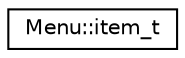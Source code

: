 digraph "Graphical Class Hierarchy"
{
  edge [fontname="Helvetica",fontsize="10",labelfontname="Helvetica",labelfontsize="10"];
  node [fontname="Helvetica",fontsize="10",shape=record];
  rankdir="LR";
  Node1 [label="Menu::item_t",height=0.2,width=0.4,color="black", fillcolor="white", style="filled",URL="$df/d93/structMenu_1_1item__t.html"];
}
